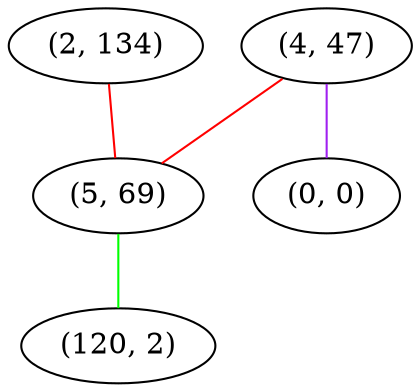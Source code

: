 graph "" {
"(4, 47)";
"(2, 134)";
"(5, 69)";
"(0, 0)";
"(120, 2)";
"(4, 47)" -- "(0, 0)"  [color=purple, key=0, weight=4];
"(4, 47)" -- "(5, 69)"  [color=red, key=0, weight=1];
"(2, 134)" -- "(5, 69)"  [color=red, key=0, weight=1];
"(5, 69)" -- "(120, 2)"  [color=green, key=0, weight=2];
}

